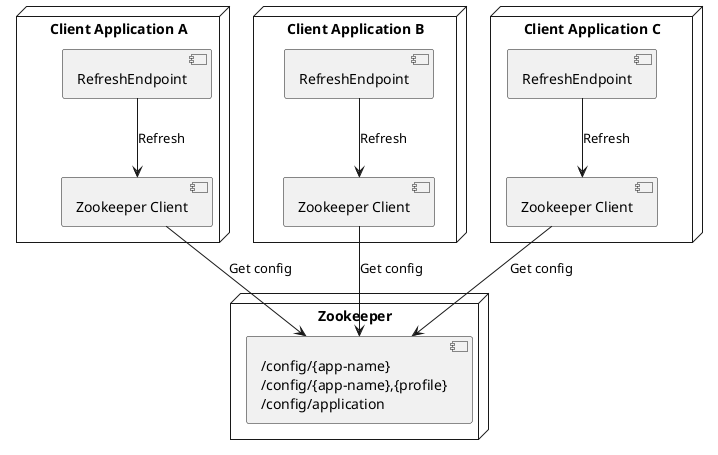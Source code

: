 @startuml
skinparam monochrome true
'scale 10

node "Client Application A" {
  "RefreshEndpoint" as [RefreshEndpointA]
  "Zookeeper Client" as [SpringCloudConfigA]
  [RefreshEndpointA] -d-> [SpringCloudConfigA]: Refresh
}

node "Client Application B" {
  "RefreshEndpoint" as [RefreshEndpointB]
  "Zookeeper Client" as [SpringCloudConfigB]
  [RefreshEndpointB] -d-> [SpringCloudConfigB]: Refresh
}

node "Client Application C" {
  "RefreshEndpoint" as [RefreshEndpointC]
  "Zookeeper Client" as [SpringCloudConfigC]
  [RefreshEndpointC] -d-> [SpringCloudConfigC]: Refresh
}

node "Zookeeper" {
   [Application Znodes] as "/config/{app-name}\n/config/{app-name},{profile}\n/config/application"
}

[SpringCloudConfigA] -d-> [Application Znodes]: Get config
[SpringCloudConfigB] -d-> [Application Znodes]: Get config
[SpringCloudConfigC] -d-> [Application Znodes]: Get config

@enduml

